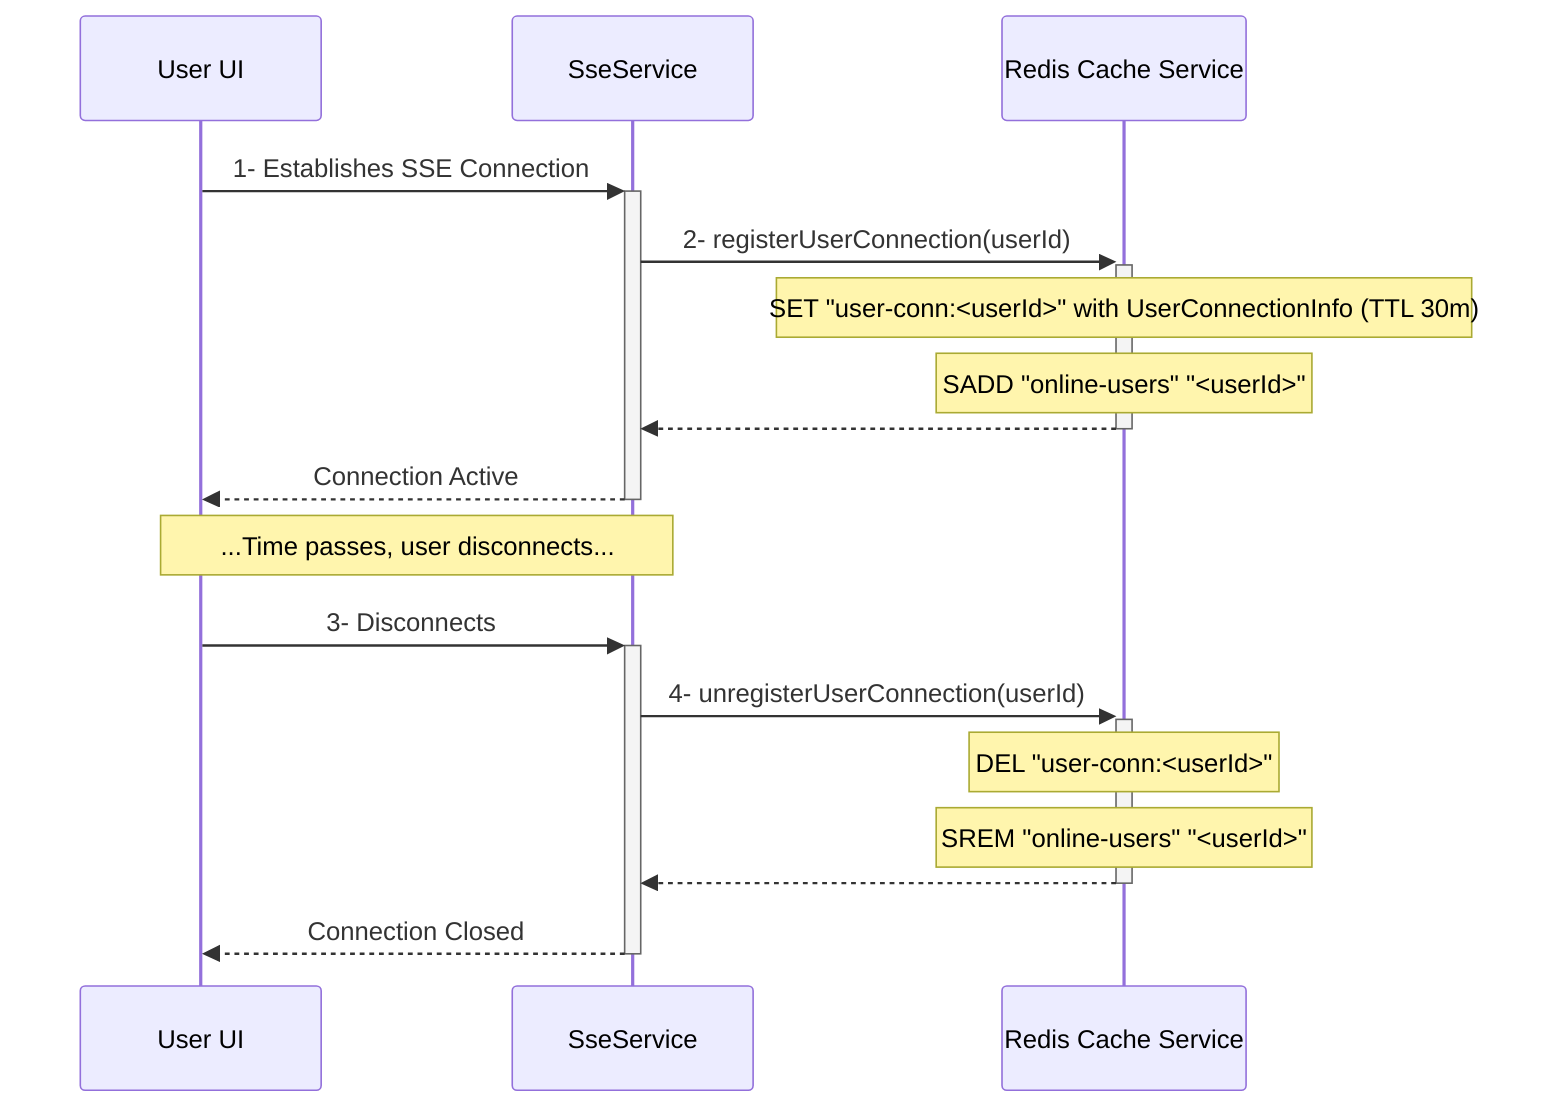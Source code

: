 sequenceDiagram
    participant UserUI as User UI
    participant SseSvc as SseService
    participant RedisCache as Redis Cache Service

    UserUI->>+SseSvc: 1- Establishes SSE Connection
    SseSvc->>+RedisCache: 2- registerUserConnection(userId)
    Note over RedisCache: SET "user-conn:<userId>" with UserConnectionInfo (TTL 30m)
    Note over RedisCache: SADD "online-users" "<userId>"
    RedisCache-->>-SseSvc: 
    SseSvc-->>-UserUI: Connection Active

    Note over UserUI, SseSvc: ...Time passes, user disconnects...

    UserUI->>+SseSvc: 3- Disconnects
    SseSvc->>+RedisCache: 4- unregisterUserConnection(userId)
    Note over RedisCache: DEL "user-conn:<userId>"
    Note over RedisCache: SREM "online-users" "<userId>"
    RedisCache-->>-SseSvc: 
    SseSvc-->>-UserUI: Connection Closed
